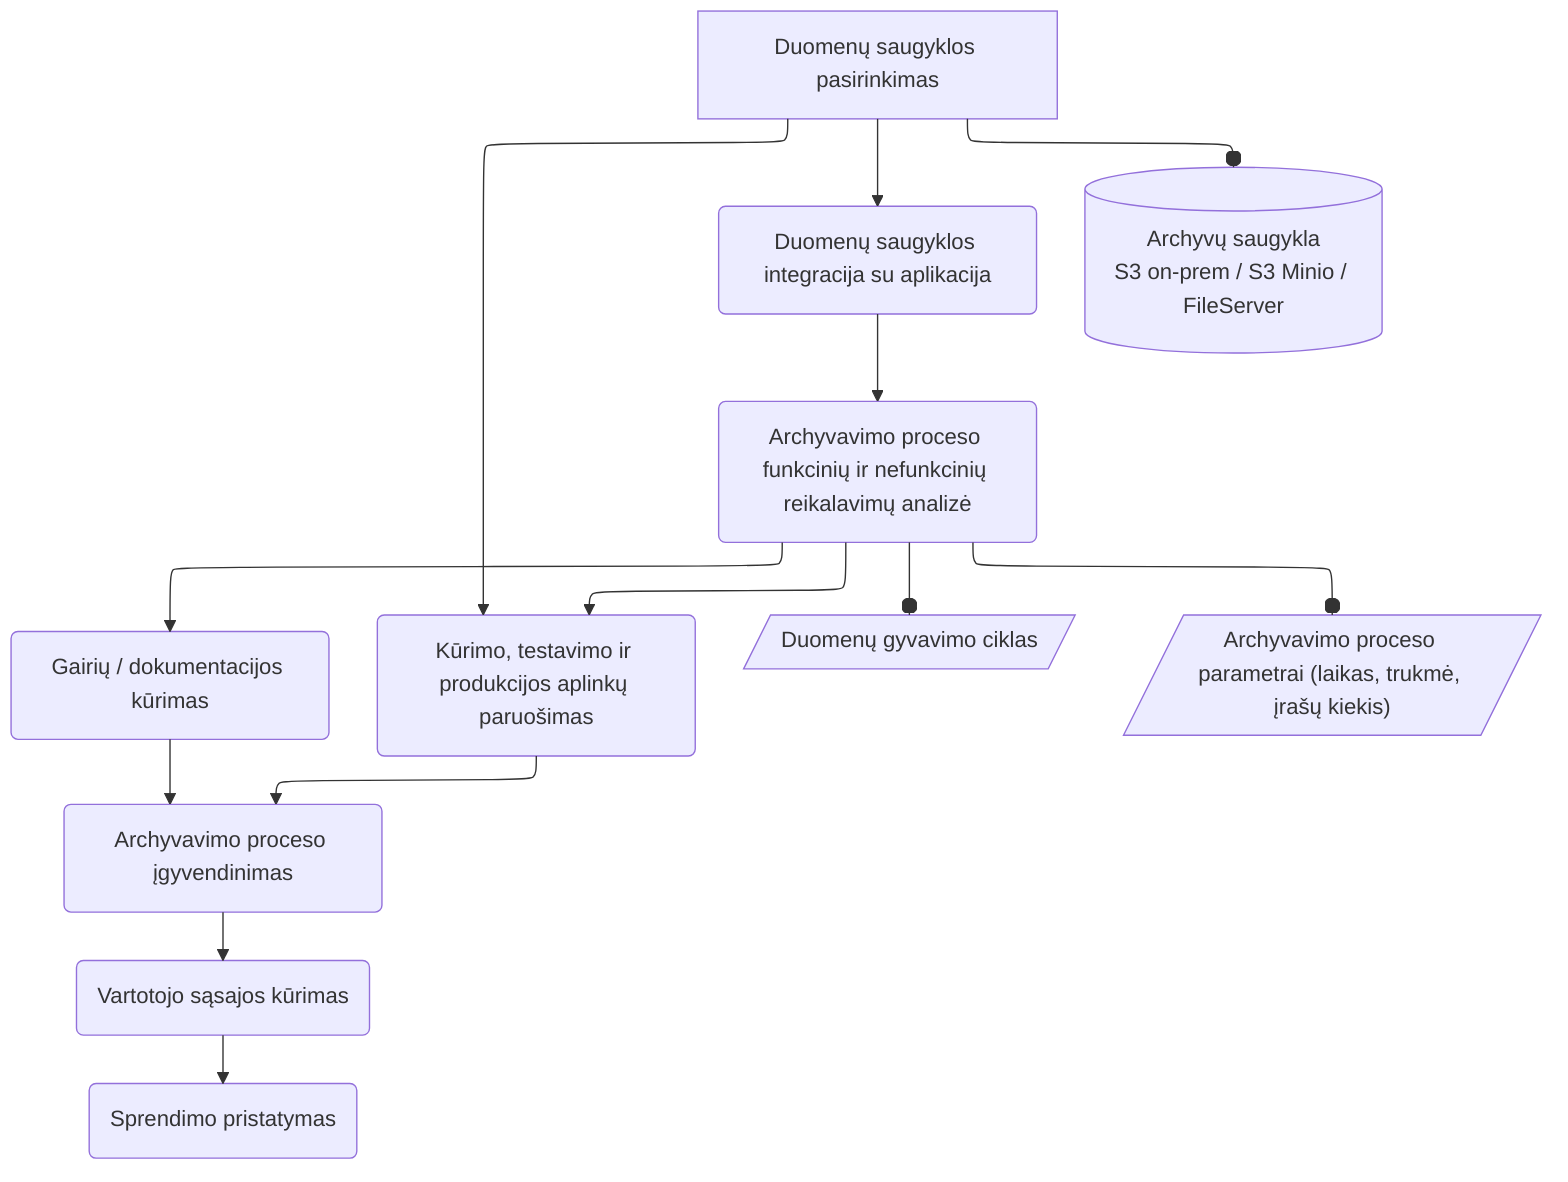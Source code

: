---
config:
  layout: elk
---
flowchart TD
analysis["Duomenų saugyklos pasirinkimas"]
guidelines("Gairių / dokumentacijos kūrimas")
integrate("Duomenų saugyklos integracija su aplikacija")
requirements("Archyvavimo proceso funkcinių ir nefunkcinių reikalavimų analizė")
env("Kūrimo, testavimo ir produkcijos aplinkų paruošimas")
process("Archyvavimo proceso įgyvendinimas")
gui("Vartotojo sąsajos kūrimas")
presentation("Sprendimo pristatymas")

requirements --o data[/"Duomenų gyvavimo ciklas"/]
requirements --o nfr[/"Archyvavimo proceso parametrai (laikas, trukmė, įrašų kiekis)"/]
analysis --o db[("Archyvų saugykla
S3 on-prem / S3 Minio / FileServer")]

analysis --> integrate & env
integrate --> requirements
requirements --> guidelines & env --> process --> gui --> presentation